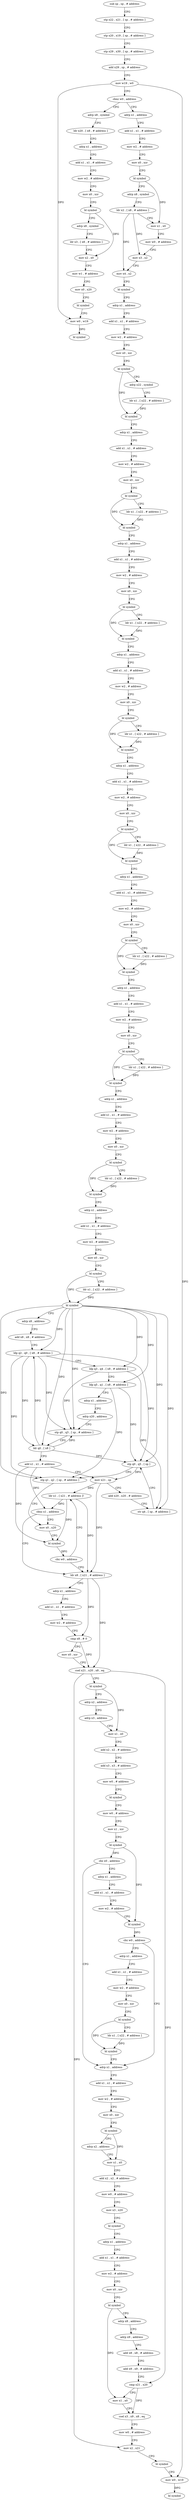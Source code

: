digraph "func" {
"4204556" [label = "sub sp , sp , # address" ]
"4204560" [label = "stp x22 , x21 , [ sp , # address ]" ]
"4204564" [label = "stp x20 , x19 , [ sp , # address ]" ]
"4204568" [label = "stp x29 , x30 , [ sp , # address ]" ]
"4204572" [label = "add x29 , sp , # address" ]
"4204576" [label = "mov w19 , w0" ]
"4204580" [label = "cbnz w0 , address" ]
"4205204" [label = "adrp x8 , symbol" ]
"4204584" [label = "adrp x1 , address" ]
"4205208" [label = "ldr x20 , [ x8 , # address ]" ]
"4205212" [label = "adrp x1 , address" ]
"4205216" [label = "add x1 , x1 , # address" ]
"4205220" [label = "mov w2 , # address" ]
"4205224" [label = "mov x0 , xzr" ]
"4205228" [label = "bl symbol" ]
"4205232" [label = "adrp x8 , symbol" ]
"4205236" [label = "ldr x3 , [ x8 , # address ]" ]
"4205240" [label = "mov x2 , x0" ]
"4205244" [label = "mov w1 , # address" ]
"4205248" [label = "mov x0 , x20" ]
"4205252" [label = "bl symbol" ]
"4205256" [label = "mov w0 , w19" ]
"4205260" [label = "bl symbol" ]
"4204588" [label = "add x1 , x1 , # address" ]
"4204592" [label = "mov w2 , # address" ]
"4204596" [label = "mov x0 , xzr" ]
"4204600" [label = "bl symbol" ]
"4204604" [label = "adrp x8 , symbol" ]
"4204608" [label = "ldr x2 , [ x8 , # address ]" ]
"4204612" [label = "mov x1 , x0" ]
"4204616" [label = "mov w0 , # address" ]
"4204620" [label = "mov x3 , x2" ]
"4204624" [label = "mov x4 , x2" ]
"4204628" [label = "bl symbol" ]
"4204632" [label = "adrp x1 , address" ]
"4204636" [label = "add x1 , x1 , # address" ]
"4204640" [label = "mov w2 , # address" ]
"4204644" [label = "mov x0 , xzr" ]
"4204648" [label = "bl symbol" ]
"4204652" [label = "adrp x22 , symbol" ]
"4204656" [label = "ldr x1 , [ x22 , # address ]" ]
"4204660" [label = "bl symbol" ]
"4204664" [label = "adrp x1 , address" ]
"4204668" [label = "add x1 , x1 , # address" ]
"4204672" [label = "mov w2 , # address" ]
"4204676" [label = "mov x0 , xzr" ]
"4204680" [label = "bl symbol" ]
"4204684" [label = "ldr x1 , [ x22 , # address ]" ]
"4204688" [label = "bl symbol" ]
"4204692" [label = "adrp x1 , address" ]
"4204696" [label = "add x1 , x1 , # address" ]
"4204700" [label = "mov w2 , # address" ]
"4204704" [label = "mov x0 , xzr" ]
"4204708" [label = "bl symbol" ]
"4204712" [label = "ldr x1 , [ x22 , # address ]" ]
"4204716" [label = "bl symbol" ]
"4204720" [label = "adrp x1 , address" ]
"4204724" [label = "add x1 , x1 , # address" ]
"4204728" [label = "mov w2 , # address" ]
"4204732" [label = "mov x0 , xzr" ]
"4204736" [label = "bl symbol" ]
"4204740" [label = "ldr x1 , [ x22 , # address ]" ]
"4204744" [label = "bl symbol" ]
"4204748" [label = "adrp x1 , address" ]
"4204752" [label = "add x1 , x1 , # address" ]
"4204756" [label = "mov w2 , # address" ]
"4204760" [label = "mov x0 , xzr" ]
"4204764" [label = "bl symbol" ]
"4204768" [label = "ldr x1 , [ x22 , # address ]" ]
"4204772" [label = "bl symbol" ]
"4204776" [label = "adrp x1 , address" ]
"4204780" [label = "add x1 , x1 , # address" ]
"4204784" [label = "mov w2 , # address" ]
"4204788" [label = "mov x0 , xzr" ]
"4204792" [label = "bl symbol" ]
"4204796" [label = "ldr x1 , [ x22 , # address ]" ]
"4204800" [label = "bl symbol" ]
"4204804" [label = "adrp x1 , address" ]
"4204808" [label = "add x1 , x1 , # address" ]
"4204812" [label = "mov w2 , # address" ]
"4204816" [label = "mov x0 , xzr" ]
"4204820" [label = "bl symbol" ]
"4204824" [label = "ldr x1 , [ x22 , # address ]" ]
"4204828" [label = "bl symbol" ]
"4204832" [label = "adrp x1 , address" ]
"4204836" [label = "add x1 , x1 , # address" ]
"4204840" [label = "mov w2 , # address" ]
"4204844" [label = "mov x0 , xzr" ]
"4204848" [label = "bl symbol" ]
"4204852" [label = "ldr x1 , [ x22 , # address ]" ]
"4204856" [label = "bl symbol" ]
"4204860" [label = "adrp x1 , address" ]
"4204864" [label = "add x1 , x1 , # address" ]
"4204868" [label = "mov w2 , # address" ]
"4204872" [label = "mov x0 , xzr" ]
"4204876" [label = "bl symbol" ]
"4204880" [label = "ldr x1 , [ x22 , # address ]" ]
"4204884" [label = "bl symbol" ]
"4204888" [label = "adrp x8 , address" ]
"4204892" [label = "add x8 , x8 , # address" ]
"4204896" [label = "ldp q2 , q0 , [ x8 , # address ]" ]
"4204900" [label = "ldp q3 , q4 , [ x8 , # address ]" ]
"4204904" [label = "ldp q5 , q1 , [ x8 , # address ]" ]
"4204908" [label = "adrp x1 , address" ]
"4204912" [label = "adrp x20 , address" ]
"4204916" [label = "stp q0 , q3 , [ sp , # address ]" ]
"4204920" [label = "ldr q0 , [ x8 ]" ]
"4204924" [label = "add x1 , x1 , # address" ]
"4204928" [label = "mov x21 , sp" ]
"4204932" [label = "add x20 , x20 , # address" ]
"4204936" [label = "str q4 , [ sp , # address ]" ]
"4204940" [label = "stp q0 , q5 , [ sp ]" ]
"4204944" [label = "stp q1 , q2 , [ sp , # address ]" ]
"4204948" [label = "mov x0 , x20" ]
"4204968" [label = "ldr x8 , [ x21 , # address ]" ]
"4204972" [label = "adrp x1 , address" ]
"4204976" [label = "add x1 , x1 , # address" ]
"4204980" [label = "mov w2 , # address" ]
"4204984" [label = "cmp x8 , # 0" ]
"4204988" [label = "mov x0 , xzr" ]
"4204992" [label = "csel x21 , x20 , x8 , eq" ]
"4204996" [label = "bl symbol" ]
"4205000" [label = "adrp x2 , address" ]
"4205004" [label = "adrp x3 , address" ]
"4205008" [label = "mov x1 , x0" ]
"4205012" [label = "add x2 , x2 , # address" ]
"4205016" [label = "add x3 , x3 , # address" ]
"4205020" [label = "mov w0 , # address" ]
"4205024" [label = "bl symbol" ]
"4205028" [label = "mov w0 , # address" ]
"4205032" [label = "mov x1 , xzr" ]
"4205036" [label = "bl symbol" ]
"4205040" [label = "cbz x0 , address" ]
"4205092" [label = "adrp x1 , address" ]
"4205044" [label = "adrp x1 , address" ]
"4204960" [label = "ldr x1 , [ x21 , # address ]!" ]
"4204964" [label = "cbnz x1 , address" ]
"4205096" [label = "add x1 , x1 , # address" ]
"4205100" [label = "mov w2 , # address" ]
"4205104" [label = "mov x0 , xzr" ]
"4205108" [label = "bl symbol" ]
"4205112" [label = "adrp x2 , address" ]
"4205116" [label = "mov x1 , x0" ]
"4205120" [label = "add x2 , x2 , # address" ]
"4205124" [label = "mov w0 , # address" ]
"4205128" [label = "mov x3 , x20" ]
"4205132" [label = "bl symbol" ]
"4205136" [label = "adrp x1 , address" ]
"4205140" [label = "add x1 , x1 , # address" ]
"4205144" [label = "mov w2 , # address" ]
"4205148" [label = "mov x0 , xzr" ]
"4205152" [label = "bl symbol" ]
"4205156" [label = "adrp x8 , address" ]
"4205160" [label = "adrp x9 , address" ]
"4205164" [label = "add x8 , x8 , # address" ]
"4205168" [label = "add x9 , x9 , # address" ]
"4205172" [label = "cmp x21 , x20" ]
"4205176" [label = "mov x1 , x0" ]
"4205180" [label = "csel x3 , x9 , x8 , eq" ]
"4205184" [label = "mov w0 , # address" ]
"4205188" [label = "mov x2 , x21" ]
"4205192" [label = "bl symbol" ]
"4205196" [label = "mov w0 , w19" ]
"4205200" [label = "bl symbol" ]
"4205048" [label = "add x1 , x1 , # address" ]
"4205052" [label = "mov w2 , # address" ]
"4205056" [label = "bl symbol" ]
"4205060" [label = "cbz w0 , address" ]
"4205064" [label = "adrp x1 , address" ]
"4204952" [label = "bl symbol" ]
"4204956" [label = "cbz w0 , address" ]
"4205068" [label = "add x1 , x1 , # address" ]
"4205072" [label = "mov w2 , # address" ]
"4205076" [label = "mov x0 , xzr" ]
"4205080" [label = "bl symbol" ]
"4205084" [label = "ldr x1 , [ x22 , # address ]" ]
"4205088" [label = "bl symbol" ]
"4204556" -> "4204560" [ label = "CFG" ]
"4204560" -> "4204564" [ label = "CFG" ]
"4204564" -> "4204568" [ label = "CFG" ]
"4204568" -> "4204572" [ label = "CFG" ]
"4204572" -> "4204576" [ label = "CFG" ]
"4204576" -> "4204580" [ label = "CFG" ]
"4204576" -> "4205256" [ label = "DFG" ]
"4204576" -> "4205196" [ label = "DFG" ]
"4204580" -> "4205204" [ label = "CFG" ]
"4204580" -> "4204584" [ label = "CFG" ]
"4205204" -> "4205208" [ label = "CFG" ]
"4204584" -> "4204588" [ label = "CFG" ]
"4205208" -> "4205212" [ label = "CFG" ]
"4205212" -> "4205216" [ label = "CFG" ]
"4205216" -> "4205220" [ label = "CFG" ]
"4205220" -> "4205224" [ label = "CFG" ]
"4205224" -> "4205228" [ label = "CFG" ]
"4205228" -> "4205232" [ label = "CFG" ]
"4205228" -> "4205240" [ label = "DFG" ]
"4205232" -> "4205236" [ label = "CFG" ]
"4205236" -> "4205240" [ label = "CFG" ]
"4205240" -> "4205244" [ label = "CFG" ]
"4205244" -> "4205248" [ label = "CFG" ]
"4205248" -> "4205252" [ label = "CFG" ]
"4205252" -> "4205256" [ label = "CFG" ]
"4205256" -> "4205260" [ label = "DFG" ]
"4204588" -> "4204592" [ label = "CFG" ]
"4204592" -> "4204596" [ label = "CFG" ]
"4204596" -> "4204600" [ label = "CFG" ]
"4204600" -> "4204604" [ label = "CFG" ]
"4204600" -> "4204612" [ label = "DFG" ]
"4204604" -> "4204608" [ label = "CFG" ]
"4204608" -> "4204612" [ label = "CFG" ]
"4204608" -> "4204620" [ label = "DFG" ]
"4204608" -> "4204624" [ label = "DFG" ]
"4204612" -> "4204616" [ label = "CFG" ]
"4204616" -> "4204620" [ label = "CFG" ]
"4204620" -> "4204624" [ label = "CFG" ]
"4204624" -> "4204628" [ label = "CFG" ]
"4204628" -> "4204632" [ label = "CFG" ]
"4204632" -> "4204636" [ label = "CFG" ]
"4204636" -> "4204640" [ label = "CFG" ]
"4204640" -> "4204644" [ label = "CFG" ]
"4204644" -> "4204648" [ label = "CFG" ]
"4204648" -> "4204652" [ label = "CFG" ]
"4204648" -> "4204660" [ label = "DFG" ]
"4204652" -> "4204656" [ label = "CFG" ]
"4204656" -> "4204660" [ label = "DFG" ]
"4204660" -> "4204664" [ label = "CFG" ]
"4204664" -> "4204668" [ label = "CFG" ]
"4204668" -> "4204672" [ label = "CFG" ]
"4204672" -> "4204676" [ label = "CFG" ]
"4204676" -> "4204680" [ label = "CFG" ]
"4204680" -> "4204684" [ label = "CFG" ]
"4204680" -> "4204688" [ label = "DFG" ]
"4204684" -> "4204688" [ label = "DFG" ]
"4204688" -> "4204692" [ label = "CFG" ]
"4204692" -> "4204696" [ label = "CFG" ]
"4204696" -> "4204700" [ label = "CFG" ]
"4204700" -> "4204704" [ label = "CFG" ]
"4204704" -> "4204708" [ label = "CFG" ]
"4204708" -> "4204712" [ label = "CFG" ]
"4204708" -> "4204716" [ label = "DFG" ]
"4204712" -> "4204716" [ label = "DFG" ]
"4204716" -> "4204720" [ label = "CFG" ]
"4204720" -> "4204724" [ label = "CFG" ]
"4204724" -> "4204728" [ label = "CFG" ]
"4204728" -> "4204732" [ label = "CFG" ]
"4204732" -> "4204736" [ label = "CFG" ]
"4204736" -> "4204740" [ label = "CFG" ]
"4204736" -> "4204744" [ label = "DFG" ]
"4204740" -> "4204744" [ label = "DFG" ]
"4204744" -> "4204748" [ label = "CFG" ]
"4204748" -> "4204752" [ label = "CFG" ]
"4204752" -> "4204756" [ label = "CFG" ]
"4204756" -> "4204760" [ label = "CFG" ]
"4204760" -> "4204764" [ label = "CFG" ]
"4204764" -> "4204768" [ label = "CFG" ]
"4204764" -> "4204772" [ label = "DFG" ]
"4204768" -> "4204772" [ label = "DFG" ]
"4204772" -> "4204776" [ label = "CFG" ]
"4204776" -> "4204780" [ label = "CFG" ]
"4204780" -> "4204784" [ label = "CFG" ]
"4204784" -> "4204788" [ label = "CFG" ]
"4204788" -> "4204792" [ label = "CFG" ]
"4204792" -> "4204796" [ label = "CFG" ]
"4204792" -> "4204800" [ label = "DFG" ]
"4204796" -> "4204800" [ label = "DFG" ]
"4204800" -> "4204804" [ label = "CFG" ]
"4204804" -> "4204808" [ label = "CFG" ]
"4204808" -> "4204812" [ label = "CFG" ]
"4204812" -> "4204816" [ label = "CFG" ]
"4204816" -> "4204820" [ label = "CFG" ]
"4204820" -> "4204824" [ label = "CFG" ]
"4204820" -> "4204828" [ label = "DFG" ]
"4204824" -> "4204828" [ label = "DFG" ]
"4204828" -> "4204832" [ label = "CFG" ]
"4204832" -> "4204836" [ label = "CFG" ]
"4204836" -> "4204840" [ label = "CFG" ]
"4204840" -> "4204844" [ label = "CFG" ]
"4204844" -> "4204848" [ label = "CFG" ]
"4204848" -> "4204852" [ label = "CFG" ]
"4204848" -> "4204856" [ label = "DFG" ]
"4204852" -> "4204856" [ label = "DFG" ]
"4204856" -> "4204860" [ label = "CFG" ]
"4204860" -> "4204864" [ label = "CFG" ]
"4204864" -> "4204868" [ label = "CFG" ]
"4204868" -> "4204872" [ label = "CFG" ]
"4204872" -> "4204876" [ label = "CFG" ]
"4204876" -> "4204880" [ label = "CFG" ]
"4204876" -> "4204884" [ label = "DFG" ]
"4204880" -> "4204884" [ label = "DFG" ]
"4204884" -> "4204888" [ label = "CFG" ]
"4204884" -> "4204896" [ label = "DFG" ]
"4204884" -> "4204916" [ label = "DFG" ]
"4204884" -> "4204920" [ label = "DFG" ]
"4204884" -> "4204940" [ label = "DFG" ]
"4204884" -> "4204904" [ label = "DFG" ]
"4204884" -> "4204944" [ label = "DFG" ]
"4204884" -> "4204900" [ label = "DFG" ]
"4204884" -> "4204936" [ label = "DFG" ]
"4204888" -> "4204892" [ label = "CFG" ]
"4204892" -> "4204896" [ label = "CFG" ]
"4204896" -> "4204900" [ label = "CFG" ]
"4204896" -> "4204916" [ label = "DFG" ]
"4204896" -> "4204920" [ label = "DFG" ]
"4204896" -> "4204940" [ label = "DFG" ]
"4204896" -> "4204944" [ label = "DFG" ]
"4204900" -> "4204904" [ label = "CFG" ]
"4204900" -> "4204916" [ label = "DFG" ]
"4204900" -> "4204936" [ label = "DFG" ]
"4204904" -> "4204908" [ label = "CFG" ]
"4204904" -> "4204940" [ label = "DFG" ]
"4204904" -> "4204944" [ label = "DFG" ]
"4204908" -> "4204912" [ label = "CFG" ]
"4204912" -> "4204916" [ label = "CFG" ]
"4204916" -> "4204920" [ label = "CFG" ]
"4204920" -> "4204924" [ label = "CFG" ]
"4204920" -> "4204896" [ label = "DFG" ]
"4204920" -> "4204916" [ label = "DFG" ]
"4204920" -> "4204940" [ label = "DFG" ]
"4204924" -> "4204928" [ label = "CFG" ]
"4204924" -> "4204952" [ label = "DFG" ]
"4204924" -> "4204964" [ label = "DFG" ]
"4204928" -> "4204932" [ label = "CFG" ]
"4204928" -> "4204968" [ label = "DFG" ]
"4204928" -> "4204960" [ label = "DFG" ]
"4204932" -> "4204936" [ label = "CFG" ]
"4204936" -> "4204940" [ label = "CFG" ]
"4204940" -> "4204944" [ label = "CFG" ]
"4204940" -> "4204928" [ label = "DFG" ]
"4204944" -> "4204948" [ label = "CFG" ]
"4204948" -> "4204952" [ label = "CFG" ]
"4204968" -> "4204972" [ label = "CFG" ]
"4204968" -> "4204984" [ label = "DFG" ]
"4204968" -> "4204992" [ label = "DFG" ]
"4204972" -> "4204976" [ label = "CFG" ]
"4204976" -> "4204980" [ label = "CFG" ]
"4204980" -> "4204984" [ label = "CFG" ]
"4204984" -> "4204988" [ label = "CFG" ]
"4204984" -> "4204992" [ label = "DFG" ]
"4204988" -> "4204992" [ label = "CFG" ]
"4204992" -> "4204996" [ label = "CFG" ]
"4204992" -> "4205172" [ label = "DFG" ]
"4204992" -> "4205188" [ label = "DFG" ]
"4204996" -> "4205000" [ label = "CFG" ]
"4204996" -> "4205008" [ label = "DFG" ]
"4205000" -> "4205004" [ label = "CFG" ]
"4205004" -> "4205008" [ label = "CFG" ]
"4205008" -> "4205012" [ label = "CFG" ]
"4205012" -> "4205016" [ label = "CFG" ]
"4205016" -> "4205020" [ label = "CFG" ]
"4205020" -> "4205024" [ label = "CFG" ]
"4205024" -> "4205028" [ label = "CFG" ]
"4205028" -> "4205032" [ label = "CFG" ]
"4205032" -> "4205036" [ label = "CFG" ]
"4205036" -> "4205040" [ label = "DFG" ]
"4205036" -> "4205056" [ label = "DFG" ]
"4205040" -> "4205092" [ label = "CFG" ]
"4205040" -> "4205044" [ label = "CFG" ]
"4205092" -> "4205096" [ label = "CFG" ]
"4205044" -> "4205048" [ label = "CFG" ]
"4204960" -> "4204964" [ label = "DFG" ]
"4204960" -> "4204952" [ label = "DFG" ]
"4204960" -> "4204968" [ label = "DFG" ]
"4204964" -> "4204948" [ label = "CFG" ]
"4204964" -> "4204968" [ label = "CFG" ]
"4205096" -> "4205100" [ label = "CFG" ]
"4205100" -> "4205104" [ label = "CFG" ]
"4205104" -> "4205108" [ label = "CFG" ]
"4205108" -> "4205112" [ label = "CFG" ]
"4205108" -> "4205116" [ label = "DFG" ]
"4205112" -> "4205116" [ label = "CFG" ]
"4205116" -> "4205120" [ label = "CFG" ]
"4205120" -> "4205124" [ label = "CFG" ]
"4205124" -> "4205128" [ label = "CFG" ]
"4205128" -> "4205132" [ label = "CFG" ]
"4205132" -> "4205136" [ label = "CFG" ]
"4205136" -> "4205140" [ label = "CFG" ]
"4205140" -> "4205144" [ label = "CFG" ]
"4205144" -> "4205148" [ label = "CFG" ]
"4205148" -> "4205152" [ label = "CFG" ]
"4205152" -> "4205156" [ label = "CFG" ]
"4205152" -> "4205176" [ label = "DFG" ]
"4205156" -> "4205160" [ label = "CFG" ]
"4205160" -> "4205164" [ label = "CFG" ]
"4205164" -> "4205168" [ label = "CFG" ]
"4205168" -> "4205172" [ label = "CFG" ]
"4205172" -> "4205176" [ label = "CFG" ]
"4205172" -> "4205180" [ label = "DFG" ]
"4205176" -> "4205180" [ label = "CFG" ]
"4205180" -> "4205184" [ label = "CFG" ]
"4205184" -> "4205188" [ label = "CFG" ]
"4205188" -> "4205192" [ label = "CFG" ]
"4205192" -> "4205196" [ label = "CFG" ]
"4205196" -> "4205200" [ label = "DFG" ]
"4205048" -> "4205052" [ label = "CFG" ]
"4205052" -> "4205056" [ label = "CFG" ]
"4205056" -> "4205060" [ label = "DFG" ]
"4205060" -> "4205092" [ label = "CFG" ]
"4205060" -> "4205064" [ label = "CFG" ]
"4205064" -> "4205068" [ label = "CFG" ]
"4204952" -> "4204956" [ label = "DFG" ]
"4204956" -> "4204968" [ label = "CFG" ]
"4204956" -> "4204960" [ label = "CFG" ]
"4205068" -> "4205072" [ label = "CFG" ]
"4205072" -> "4205076" [ label = "CFG" ]
"4205076" -> "4205080" [ label = "CFG" ]
"4205080" -> "4205084" [ label = "CFG" ]
"4205080" -> "4205088" [ label = "DFG" ]
"4205084" -> "4205088" [ label = "DFG" ]
"4205088" -> "4205092" [ label = "CFG" ]
}
